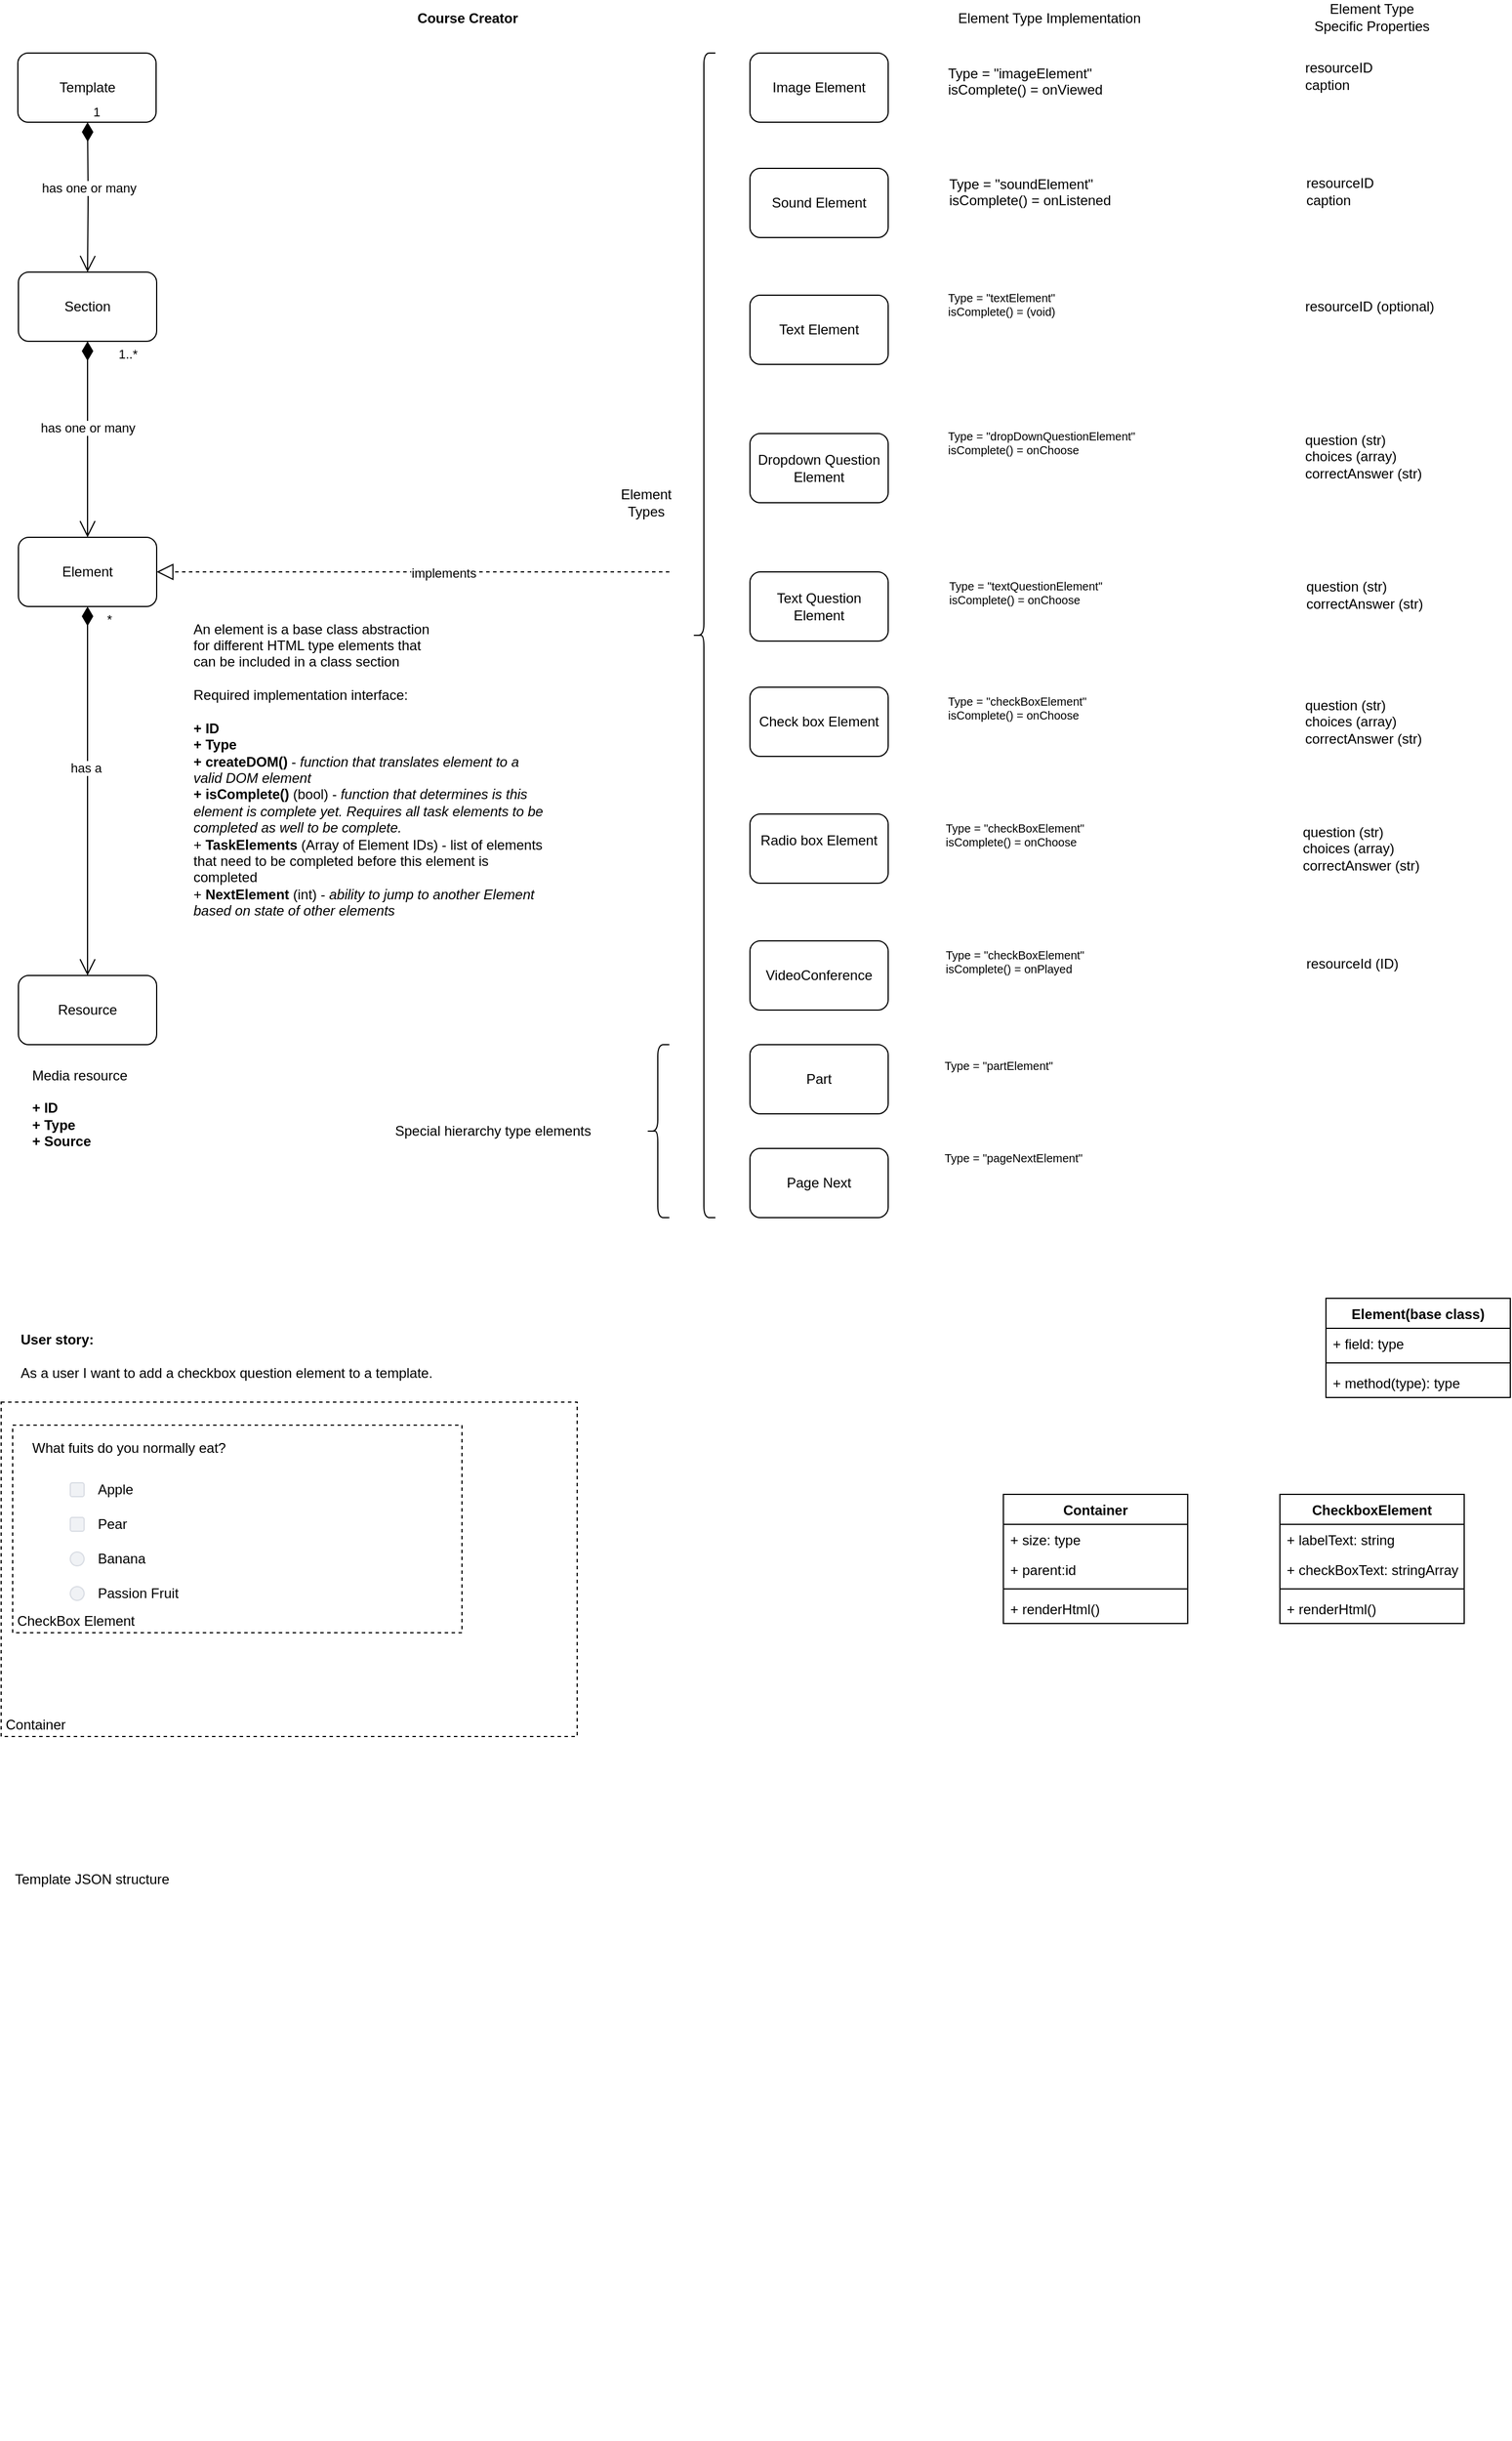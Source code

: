 <mxfile version="14.9.6" type="device"><diagram id="XDCiSL91YxkxA3A6Ff03" name="Page-1"><mxGraphModel dx="1345" dy="843" grid="1" gridSize="10" guides="1" tooltips="1" connect="1" arrows="1" fold="1" page="1" pageScale="1" pageWidth="850" pageHeight="1100" math="0" shadow="0"><root><mxCell id="0"/><mxCell id="1" parent="0"/><mxCell id="2" value="Course Creator" style="text;html=1;strokeColor=none;fillColor=none;align=center;verticalAlign=middle;whiteSpace=wrap;rounded=0;fontStyle=1" parent="1" vertex="1"><mxGeometry x="330" y="10" width="210" height="20" as="geometry"/></mxCell><mxCell id="7" value="Template" style="rounded=1;whiteSpace=wrap;html=1;" parent="1" vertex="1"><mxGeometry x="44.5" y="50" width="120" height="60" as="geometry"/></mxCell><mxCell id="12" value="Section" style="rounded=1;whiteSpace=wrap;html=1;" parent="1" vertex="1"><mxGeometry x="45" y="240" width="120" height="60" as="geometry"/></mxCell><mxCell id="15" value="Element" style="rounded=1;whiteSpace=wrap;html=1;" parent="1" vertex="1"><mxGeometry x="45" y="470" width="120" height="60" as="geometry"/></mxCell><mxCell id="32" value="&lt;br&gt;&lt;br&gt;&lt;br&gt;An element is a base class abstraction&lt;br&gt;for different HTML type elements that&lt;br&gt;can be included in a class section&lt;br&gt;&lt;br&gt;Required implementation interface:&lt;br&gt;&lt;b&gt;&lt;br&gt;+ ID&lt;/b&gt;&lt;br&gt;&lt;b&gt;+ Type&lt;/b&gt;&lt;br&gt;&lt;b&gt;+ createDOM()&lt;/b&gt; - &lt;i&gt;function that translates element to a valid DOM element&lt;/i&gt;&lt;br&gt;&lt;b&gt;+ isComplete()&lt;/b&gt; (bool) - &lt;i&gt;function that determines is this element is complete yet. Requires all task elements to be completed as well to be complete.&lt;/i&gt;&lt;br&gt;+ &lt;b&gt;TaskElements&lt;/b&gt; (Array of Element IDs) - list of elements that need to be completed before this element is completed&amp;nbsp;&lt;br&gt;+ &lt;b&gt;NextElement&lt;/b&gt; (int) -&lt;i&gt; ability to jump to another Element based on state of other elements&lt;/i&gt;" style="text;html=1;strokeColor=none;fillColor=none;align=left;verticalAlign=middle;whiteSpace=wrap;rounded=0;" parent="1" vertex="1"><mxGeometry x="195" y="640" width="310" height="20" as="geometry"/></mxCell><mxCell id="42" value="VideoConference" style="rounded=1;whiteSpace=wrap;html=1;" parent="1" vertex="1"><mxGeometry x="680" y="820" width="120" height="60" as="geometry"/></mxCell><mxCell id="47" value="Image Element" style="rounded=1;whiteSpace=wrap;html=1;" parent="1" vertex="1"><mxGeometry x="680" y="50" width="120" height="60" as="geometry"/></mxCell><mxCell id="48" value="Sound Element" style="rounded=1;whiteSpace=wrap;html=1;" parent="1" vertex="1"><mxGeometry x="680" y="150" width="120" height="60" as="geometry"/></mxCell><mxCell id="106" value="Check box Element" style="rounded=1;whiteSpace=wrap;html=1;" parent="1" vertex="1"><mxGeometry x="680" y="600" width="120" height="60" as="geometry"/></mxCell><mxCell id="107" value="Radio box Element&lt;span style=&quot;color: rgba(0 , 0 , 0 , 0) ; font-family: monospace ; font-size: 0px&quot;&gt;%3CmxGraphModel%3E%3Croot%3E%3CmxCell%20id%3D%220%22%2F%3E%3CmxCell%20id%3D%221%22%20parent%3D%220%22%2F%3E%3CmxCell%20id%3D%222%22%20value%3D%22Check%20box%22%20style%3D%22rounded%3D1%3BwhiteSpace%3Dwrap%3Bhtml%3D1%3B%22%20vertex%3D%221%22%20parent%3D%221%22%3E%3CmxGeometry%20x%3D%221110%22%20y%3D%22550%22%20width%3D%22120%22%20height%3D%2260%22%20as%3D%22geometry%22%2F%3E%3C%2FmxCell%3E%3C%2Froot%3E%3C%2FmxGraphMode&lt;br&gt;&lt;br&gt;&lt;/span&gt;" style="rounded=1;whiteSpace=wrap;html=1;" parent="1" vertex="1"><mxGeometry x="680" y="710" width="120" height="60" as="geometry"/></mxCell><mxCell id="115" value="Text Element" style="rounded=1;whiteSpace=wrap;html=1;" parent="1" vertex="1"><mxGeometry x="680" y="260" width="120" height="60" as="geometry"/></mxCell><mxCell id="116" value="Text Question Element" style="rounded=1;whiteSpace=wrap;html=1;" parent="1" vertex="1"><mxGeometry x="680" y="500" width="120" height="60" as="geometry"/></mxCell><mxCell id="123" value="Dropdown Question&lt;br&gt;&amp;nbsp;Element&amp;nbsp;" style="rounded=1;whiteSpace=wrap;html=1;" parent="1" vertex="1"><mxGeometry x="680" y="380" width="120" height="60" as="geometry"/></mxCell><mxCell id="G3H1036zyPbbySdtHn9m-169" style="edgeStyle=orthogonalEdgeStyle;rounded=0;orthogonalLoop=1;jettySize=auto;html=1;exitX=0.5;exitY=1;exitDx=0;exitDy=0;" parent="1" edge="1"><mxGeometry relative="1" as="geometry"><mxPoint x="365" y="200" as="sourcePoint"/><mxPoint x="365" y="200" as="targetPoint"/></mxGeometry></mxCell><mxCell id="G3H1036zyPbbySdtHn9m-185" value="1..*" style="endArrow=open;html=1;endSize=12;startArrow=diamondThin;startSize=14;startFill=1;edgeStyle=orthogonalEdgeStyle;align=left;verticalAlign=bottom;exitX=0.5;exitY=1;exitDx=0;exitDy=0;entryX=0.5;entryY=0;entryDx=0;entryDy=0;" parent="1" source="12" target="15" edge="1"><mxGeometry x="-0.765" y="25" relative="1" as="geometry"><mxPoint x="120" y="340" as="sourcePoint"/><mxPoint x="540" y="320" as="targetPoint"/><mxPoint as="offset"/></mxGeometry></mxCell><mxCell id="G3H1036zyPbbySdtHn9m-186" value="has one or many" style="edgeLabel;html=1;align=center;verticalAlign=middle;resizable=0;points=[];" parent="G3H1036zyPbbySdtHn9m-185" vertex="1" connectable="0"><mxGeometry x="-0.126" relative="1" as="geometry"><mxPoint as="offset"/></mxGeometry></mxCell><mxCell id="G3H1036zyPbbySdtHn9m-187" value="" style="endArrow=block;dashed=1;endFill=0;endSize=12;html=1;" parent="1" target="15" edge="1"><mxGeometry width="160" relative="1" as="geometry"><mxPoint x="610" y="500" as="sourcePoint"/><mxPoint x="270" y="500" as="targetPoint"/></mxGeometry></mxCell><mxCell id="G3H1036zyPbbySdtHn9m-188" value="implements" style="edgeLabel;html=1;align=center;verticalAlign=middle;resizable=0;points=[];" parent="G3H1036zyPbbySdtHn9m-187" vertex="1" connectable="0"><mxGeometry x="-0.117" y="1" relative="1" as="geometry"><mxPoint as="offset"/></mxGeometry></mxCell><mxCell id="G3H1036zyPbbySdtHn9m-189" value="1" style="endArrow=open;html=1;endSize=12;startArrow=diamondThin;startSize=14;startFill=1;edgeStyle=orthogonalEdgeStyle;align=left;verticalAlign=bottom;" parent="1" target="12" edge="1"><mxGeometry x="-1" y="3" relative="1" as="geometry"><mxPoint x="105" y="110" as="sourcePoint"/><mxPoint x="115" y="480" as="targetPoint"/></mxGeometry></mxCell><mxCell id="G3H1036zyPbbySdtHn9m-190" value="has one or many" style="edgeLabel;html=1;align=center;verticalAlign=middle;resizable=0;points=[];" parent="G3H1036zyPbbySdtHn9m-189" vertex="1" connectable="0"><mxGeometry x="-0.126" relative="1" as="geometry"><mxPoint as="offset"/></mxGeometry></mxCell><mxCell id="G3H1036zyPbbySdtHn9m-193" value="&lt;font style=&quot;font-size: 12px&quot;&gt;&lt;br style=&quot;font-size: 12px&quot;&gt;&lt;br style=&quot;font-size: 12px&quot;&gt;&lt;br style=&quot;font-size: 12px&quot;&gt;Type = &quot;imageElement&quot;&lt;br style=&quot;font-size: 12px&quot;&gt;isComplete() = onViewed&lt;br&gt;&lt;br&gt;&lt;/font&gt;" style="text;html=1;strokeColor=none;fillColor=none;align=left;verticalAlign=middle;whiteSpace=wrap;rounded=0;fontSize=12;" parent="1" vertex="1"><mxGeometry x="850" y="50" width="310" height="20" as="geometry"/></mxCell><mxCell id="G3H1036zyPbbySdtHn9m-195" value="" style="shape=curlyBracket;whiteSpace=wrap;html=1;rounded=1;size=0.5;" parent="1" vertex="1"><mxGeometry x="630" y="50" width="20" height="1010" as="geometry"/></mxCell><mxCell id="G3H1036zyPbbySdtHn9m-196" value="Element Types" style="text;html=1;strokeColor=none;fillColor=none;align=center;verticalAlign=middle;whiteSpace=wrap;rounded=0;" parent="1" vertex="1"><mxGeometry x="570" y="430" width="40" height="20" as="geometry"/></mxCell><mxCell id="G3H1036zyPbbySdtHn9m-197" value="&lt;br style=&quot;font-size: 10px&quot;&gt;&lt;br style=&quot;font-size: 10px&quot;&gt;&lt;br style=&quot;font-size: 10px&quot;&gt;Type = &quot;textElement&quot;&lt;br style=&quot;font-size: 10px&quot;&gt;isComplete() = (void)&amp;nbsp;" style="text;html=1;strokeColor=none;fillColor=none;align=left;verticalAlign=middle;whiteSpace=wrap;rounded=0;fontSize=10;" parent="1" vertex="1"><mxGeometry x="850" y="240" width="310" height="20" as="geometry"/></mxCell><mxCell id="G3H1036zyPbbySdtHn9m-199" value="Element Type Implementation" style="text;html=1;strokeColor=none;fillColor=none;align=center;verticalAlign=middle;whiteSpace=wrap;rounded=0;" parent="1" vertex="1"><mxGeometry x="850" y="10" width="180" height="20" as="geometry"/></mxCell><mxCell id="G3H1036zyPbbySdtHn9m-200" value="Element Type&lt;br&gt;Specific Properties" style="text;html=1;strokeColor=none;fillColor=none;align=center;verticalAlign=middle;whiteSpace=wrap;rounded=0;" parent="1" vertex="1"><mxGeometry x="1130" y="9" width="180" height="20" as="geometry"/></mxCell><mxCell id="G3H1036zyPbbySdtHn9m-202" value="resourceID&amp;nbsp;&lt;br&gt;caption" style="text;html=1;strokeColor=none;fillColor=none;align=left;verticalAlign=middle;rounded=0;fontSize=12;" parent="1" vertex="1"><mxGeometry x="1160" y="60" width="160" height="20" as="geometry"/></mxCell><mxCell id="G3H1036zyPbbySdtHn9m-203" value="&lt;font style=&quot;font-size: 12px&quot;&gt;&lt;br style=&quot;font-size: 12px&quot;&gt;&lt;br style=&quot;font-size: 12px&quot;&gt;&lt;br style=&quot;font-size: 12px&quot;&gt;Type = &quot;soundElement&quot;&lt;br style=&quot;font-size: 12px&quot;&gt;isComplete() = onListened&lt;br&gt;&lt;br&gt;&lt;/font&gt;" style="text;html=1;strokeColor=none;fillColor=none;align=left;verticalAlign=middle;whiteSpace=wrap;rounded=0;fontSize=12;" parent="1" vertex="1"><mxGeometry x="851" y="146" width="310" height="20" as="geometry"/></mxCell><mxCell id="G3H1036zyPbbySdtHn9m-204" value="resourceID&amp;nbsp;&lt;br&gt;caption" style="text;html=1;strokeColor=none;fillColor=none;align=left;verticalAlign=middle;rounded=0;fontSize=12;" parent="1" vertex="1"><mxGeometry x="1161" y="160" width="160" height="20" as="geometry"/></mxCell><mxCell id="G3H1036zyPbbySdtHn9m-205" value="resourceID (optional)" style="text;html=1;strokeColor=none;fillColor=none;align=left;verticalAlign=middle;rounded=0;fontSize=12;" parent="1" vertex="1"><mxGeometry x="1160" y="260" width="160" height="20" as="geometry"/></mxCell><mxCell id="G3H1036zyPbbySdtHn9m-206" value="&lt;br style=&quot;font-size: 10px&quot;&gt;&lt;br style=&quot;font-size: 10px&quot;&gt;&lt;br style=&quot;font-size: 10px&quot;&gt;Type = &quot;dropDownQuestionElement&quot;&lt;br style=&quot;font-size: 10px&quot;&gt;isComplete() = onChoose&amp;nbsp;" style="text;html=1;strokeColor=none;fillColor=none;align=left;verticalAlign=middle;whiteSpace=wrap;rounded=0;fontSize=10;" parent="1" vertex="1"><mxGeometry x="850" y="360" width="310" height="20" as="geometry"/></mxCell><mxCell id="G3H1036zyPbbySdtHn9m-209" value="question (str)&lt;br&gt;choices (array)&lt;br&gt;correctAnswer (str)" style="text;html=1;strokeColor=none;fillColor=none;align=left;verticalAlign=middle;rounded=0;fontSize=12;" parent="1" vertex="1"><mxGeometry x="1160" y="390" width="160" height="20" as="geometry"/></mxCell><mxCell id="G3H1036zyPbbySdtHn9m-210" value="&lt;br style=&quot;font-size: 10px&quot;&gt;&lt;br style=&quot;font-size: 10px&quot;&gt;&lt;br style=&quot;font-size: 10px&quot;&gt;Type = &quot;textQuestionElement&quot;&lt;br style=&quot;font-size: 10px&quot;&gt;isComplete() = onChoose&amp;nbsp;" style="text;html=1;strokeColor=none;fillColor=none;align=left;verticalAlign=middle;whiteSpace=wrap;rounded=0;fontSize=10;" parent="1" vertex="1"><mxGeometry x="851" y="490" width="310" height="20" as="geometry"/></mxCell><mxCell id="G3H1036zyPbbySdtHn9m-219" value="Part" style="rounded=1;whiteSpace=wrap;html=1;" parent="1" vertex="1"><mxGeometry x="680" y="910" width="120" height="60" as="geometry"/></mxCell><mxCell id="G3H1036zyPbbySdtHn9m-220" value="Page Next" style="rounded=1;whiteSpace=wrap;html=1;" parent="1" vertex="1"><mxGeometry x="680" y="1000" width="120" height="60" as="geometry"/></mxCell><mxCell id="G3H1036zyPbbySdtHn9m-222" value="" style="shape=curlyBracket;whiteSpace=wrap;html=1;rounded=1;size=0.5;" parent="1" vertex="1"><mxGeometry x="590" y="910" width="20" height="150" as="geometry"/></mxCell><mxCell id="G3H1036zyPbbySdtHn9m-224" value="Special hierarchy type elements" style="text;html=1;strokeColor=none;fillColor=none;align=left;verticalAlign=middle;whiteSpace=wrap;rounded=0;" parent="1" vertex="1"><mxGeometry x="370" y="975" width="310" height="20" as="geometry"/></mxCell><mxCell id="G3H1036zyPbbySdtHn9m-230" value="question (str)&lt;br&gt;correctAnswer (str)" style="text;html=1;strokeColor=none;fillColor=none;align=left;verticalAlign=middle;rounded=0;fontSize=12;" parent="1" vertex="1"><mxGeometry x="1161" y="510" width="160" height="20" as="geometry"/></mxCell><mxCell id="G3H1036zyPbbySdtHn9m-232" value="&lt;br style=&quot;font-size: 10px&quot;&gt;&lt;br style=&quot;font-size: 10px&quot;&gt;&lt;br style=&quot;font-size: 10px&quot;&gt;Type = &quot;checkBoxElement&quot;&lt;br style=&quot;font-size: 10px&quot;&gt;isComplete() = onChoose&amp;nbsp;" style="text;html=1;strokeColor=none;fillColor=none;align=left;verticalAlign=middle;whiteSpace=wrap;rounded=0;fontSize=10;" parent="1" vertex="1"><mxGeometry x="850" y="590" width="310" height="20" as="geometry"/></mxCell><mxCell id="G3H1036zyPbbySdtHn9m-233" value="question (str)&lt;br&gt;choices (array)&lt;br&gt;correctAnswer (str)" style="text;html=1;strokeColor=none;fillColor=none;align=left;verticalAlign=middle;rounded=0;fontSize=12;" parent="1" vertex="1"><mxGeometry x="1160" y="620" width="160" height="20" as="geometry"/></mxCell><mxCell id="G3H1036zyPbbySdtHn9m-234" value="&lt;br style=&quot;font-size: 10px&quot;&gt;&lt;br style=&quot;font-size: 10px&quot;&gt;&lt;br style=&quot;font-size: 10px&quot;&gt;Type = &quot;checkBoxElement&quot;&lt;br style=&quot;font-size: 10px&quot;&gt;isComplete() = onChoose&amp;nbsp;" style="text;html=1;strokeColor=none;fillColor=none;align=left;verticalAlign=middle;whiteSpace=wrap;rounded=0;fontSize=10;" parent="1" vertex="1"><mxGeometry x="847.5" y="700" width="310" height="20" as="geometry"/></mxCell><mxCell id="G3H1036zyPbbySdtHn9m-235" value="question (str)&lt;br&gt;choices (array)&lt;br&gt;correctAnswer (str)" style="text;html=1;strokeColor=none;fillColor=none;align=left;verticalAlign=middle;rounded=0;fontSize=12;" parent="1" vertex="1"><mxGeometry x="1157.5" y="730" width="160" height="20" as="geometry"/></mxCell><mxCell id="G3H1036zyPbbySdtHn9m-236" value="&lt;br style=&quot;font-size: 10px&quot;&gt;&lt;br style=&quot;font-size: 10px&quot;&gt;&lt;br style=&quot;font-size: 10px&quot;&gt;Type = &quot;checkBoxElement&quot;&lt;br style=&quot;font-size: 10px&quot;&gt;isComplete() = onPlayed" style="text;html=1;strokeColor=none;fillColor=none;align=left;verticalAlign=middle;whiteSpace=wrap;rounded=0;fontSize=10;" parent="1" vertex="1"><mxGeometry x="847.5" y="810" width="310" height="20" as="geometry"/></mxCell><mxCell id="G3H1036zyPbbySdtHn9m-237" value="resourceId (ID)&lt;br&gt;" style="text;html=1;strokeColor=none;fillColor=none;align=left;verticalAlign=middle;rounded=0;fontSize=12;" parent="1" vertex="1"><mxGeometry x="1161" y="830" width="160" height="20" as="geometry"/></mxCell><mxCell id="G3H1036zyPbbySdtHn9m-240" value="&lt;br style=&quot;font-size: 10px&quot;&gt;&lt;br style=&quot;font-size: 10px&quot;&gt;&lt;br style=&quot;font-size: 10px&quot;&gt;Type = &quot;partElement&quot;&lt;br style=&quot;font-size: 10px&quot;&gt;" style="text;html=1;strokeColor=none;fillColor=none;align=left;verticalAlign=middle;whiteSpace=wrap;rounded=0;fontSize=10;" parent="1" vertex="1"><mxGeometry x="846.5" y="900" width="310" height="20" as="geometry"/></mxCell><mxCell id="G3H1036zyPbbySdtHn9m-242" value="&lt;br style=&quot;font-size: 10px&quot;&gt;&lt;br style=&quot;font-size: 10px&quot;&gt;&lt;br style=&quot;font-size: 10px&quot;&gt;Type = &quot;pageNextElement&quot;" style="text;html=1;strokeColor=none;fillColor=none;align=left;verticalAlign=middle;whiteSpace=wrap;rounded=0;fontSize=10;" parent="1" vertex="1"><mxGeometry x="846.5" y="980" width="310" height="20" as="geometry"/></mxCell><mxCell id="G3H1036zyPbbySdtHn9m-243" value="Resource" style="rounded=1;whiteSpace=wrap;html=1;" parent="1" vertex="1"><mxGeometry x="45" y="850" width="120" height="60" as="geometry"/></mxCell><mxCell id="G3H1036zyPbbySdtHn9m-251" value="*" style="endArrow=open;html=1;endSize=12;startArrow=diamondThin;startSize=14;startFill=1;edgeStyle=orthogonalEdgeStyle;align=left;verticalAlign=bottom;exitX=0.5;exitY=1;exitDx=0;exitDy=0;entryX=0.5;entryY=0;entryDx=0;entryDy=0;" parent="1" source="15" target="G3H1036zyPbbySdtHn9m-243" edge="1"><mxGeometry x="-0.875" y="15" relative="1" as="geometry"><mxPoint x="103.69" y="570" as="sourcePoint"/><mxPoint x="104" y="960" as="targetPoint"/><mxPoint as="offset"/></mxGeometry></mxCell><mxCell id="G3H1036zyPbbySdtHn9m-252" value="has a&amp;nbsp;" style="edgeLabel;html=1;align=center;verticalAlign=middle;resizable=0;points=[];" parent="G3H1036zyPbbySdtHn9m-251" vertex="1" connectable="0"><mxGeometry x="-0.126" relative="1" as="geometry"><mxPoint as="offset"/></mxGeometry></mxCell><mxCell id="G3H1036zyPbbySdtHn9m-255" value="Media resource&lt;br&gt;&lt;br&gt;&lt;b&gt;+ ID&lt;/b&gt;&lt;br&gt;&lt;b&gt;+ Type&lt;br&gt;+ Source&lt;/b&gt;" style="text;html=1;strokeColor=none;fillColor=none;align=left;verticalAlign=middle;whiteSpace=wrap;rounded=0;" parent="1" vertex="1"><mxGeometry x="55" y="955" width="310" height="20" as="geometry"/></mxCell><mxCell id="yfYASbp0TkF6Jz8e1Q_i-123" value="Element(base class)" style="swimlane;fontStyle=1;align=center;verticalAlign=top;childLayout=stackLayout;horizontal=1;startSize=26;horizontalStack=0;resizeParent=1;resizeParentMax=0;resizeLast=0;collapsible=1;marginBottom=0;" vertex="1" parent="1"><mxGeometry x="1180" y="1130" width="160" height="86" as="geometry"/></mxCell><mxCell id="yfYASbp0TkF6Jz8e1Q_i-124" value="+ field: type" style="text;strokeColor=none;fillColor=none;align=left;verticalAlign=top;spacingLeft=4;spacingRight=4;overflow=hidden;rotatable=0;points=[[0,0.5],[1,0.5]];portConstraint=eastwest;" vertex="1" parent="yfYASbp0TkF6Jz8e1Q_i-123"><mxGeometry y="26" width="160" height="26" as="geometry"/></mxCell><mxCell id="yfYASbp0TkF6Jz8e1Q_i-125" value="" style="line;strokeWidth=1;fillColor=none;align=left;verticalAlign=middle;spacingTop=-1;spacingLeft=3;spacingRight=3;rotatable=0;labelPosition=right;points=[];portConstraint=eastwest;" vertex="1" parent="yfYASbp0TkF6Jz8e1Q_i-123"><mxGeometry y="52" width="160" height="8" as="geometry"/></mxCell><mxCell id="yfYASbp0TkF6Jz8e1Q_i-126" value="+ method(type): type" style="text;strokeColor=none;fillColor=none;align=left;verticalAlign=top;spacingLeft=4;spacingRight=4;overflow=hidden;rotatable=0;points=[[0,0.5],[1,0.5]];portConstraint=eastwest;" vertex="1" parent="yfYASbp0TkF6Jz8e1Q_i-123"><mxGeometry y="60" width="160" height="26" as="geometry"/></mxCell><mxCell id="yfYASbp0TkF6Jz8e1Q_i-128" value="&lt;b&gt;User story:&lt;br&gt;&lt;/b&gt;&lt;br&gt;As a user I want to add a checkbox question element to a template." style="text;html=1;strokeColor=none;fillColor=none;align=left;verticalAlign=middle;whiteSpace=wrap;rounded=0;" vertex="1" parent="1"><mxGeometry x="44.5" y="1170" width="795" height="20" as="geometry"/></mxCell><mxCell id="yfYASbp0TkF6Jz8e1Q_i-131" value="" style="rounded=0;whiteSpace=wrap;html=1;align=left;dashed=1;fillColor=none;" vertex="1" parent="1"><mxGeometry x="40" y="1240" width="390" height="180" as="geometry"/></mxCell><mxCell id="yfYASbp0TkF6Jz8e1Q_i-133" value="What fuits do you normally eat?" style="text;html=1;strokeColor=none;fillColor=none;align=left;verticalAlign=middle;whiteSpace=wrap;rounded=0;" vertex="1" parent="1"><mxGeometry x="55" y="1250" width="190" height="20" as="geometry"/></mxCell><mxCell id="yfYASbp0TkF6Jz8e1Q_i-140" value="Apple" style="rounded=1;fillColor=#F0F2F5;strokeColor=#D8DCE3;align=left;verticalAlign=middle;fontStyle=0;fontSize=12;labelPosition=right;verticalLabelPosition=middle;spacingLeft=10;html=1;shadow=0;dashed=0" vertex="1" parent="1"><mxGeometry x="90" y="1290" width="12" height="12" as="geometry"/></mxCell><mxCell id="yfYASbp0TkF6Jz8e1Q_i-141" value="Pear" style="rounded=1;fillColor=#F0F2F5;strokeColor=#D8DCE3;align=left;verticalAlign=middle;fontStyle=0;fontSize=12;labelPosition=right;verticalLabelPosition=middle;spacingLeft=10;html=1;shadow=0;dashed=0" vertex="1" parent="1"><mxGeometry x="90" y="1320" width="12" height="12" as="geometry"/></mxCell><mxCell id="yfYASbp0TkF6Jz8e1Q_i-143" value="Banana" style="rounded=1;fillColor=#F0F2F5;strokeColor=#D8DCE3;align=left;verticalAlign=middle;fontStyle=0;fontSize=12;labelPosition=right;verticalLabelPosition=middle;spacingLeft=10;html=1;shadow=0;dashed=0;arcSize=50;" vertex="1" parent="1"><mxGeometry x="90" y="1350" width="12" height="12" as="geometry"/></mxCell><mxCell id="yfYASbp0TkF6Jz8e1Q_i-145" value="Passion Fruit" style="rounded=1;fillColor=#F0F2F5;strokeColor=#D8DCE3;align=left;verticalAlign=middle;fontStyle=0;fontSize=12;labelPosition=right;verticalLabelPosition=middle;spacingLeft=10;html=1;shadow=0;dashed=0;arcSize=50;" vertex="1" parent="1"><mxGeometry x="90" y="1380" width="12" height="12" as="geometry"/></mxCell><mxCell id="yfYASbp0TkF6Jz8e1Q_i-148" value="Container" style="swimlane;fontStyle=1;align=center;verticalAlign=top;childLayout=stackLayout;horizontal=1;startSize=26;horizontalStack=0;resizeParent=1;resizeParentMax=0;resizeLast=0;collapsible=1;marginBottom=0;" vertex="1" parent="1"><mxGeometry x="900" y="1300" width="160" height="112" as="geometry"/></mxCell><mxCell id="yfYASbp0TkF6Jz8e1Q_i-149" value="+ size: type" style="text;strokeColor=none;fillColor=none;align=left;verticalAlign=top;spacingLeft=4;spacingRight=4;overflow=hidden;rotatable=0;points=[[0,0.5],[1,0.5]];portConstraint=eastwest;" vertex="1" parent="yfYASbp0TkF6Jz8e1Q_i-148"><mxGeometry y="26" width="160" height="26" as="geometry"/></mxCell><mxCell id="yfYASbp0TkF6Jz8e1Q_i-152" value="+ parent:id" style="text;strokeColor=none;fillColor=none;align=left;verticalAlign=top;spacingLeft=4;spacingRight=4;overflow=hidden;rotatable=0;points=[[0,0.5],[1,0.5]];portConstraint=eastwest;" vertex="1" parent="yfYASbp0TkF6Jz8e1Q_i-148"><mxGeometry y="52" width="160" height="26" as="geometry"/></mxCell><mxCell id="yfYASbp0TkF6Jz8e1Q_i-150" value="" style="line;strokeWidth=1;fillColor=none;align=left;verticalAlign=middle;spacingTop=-1;spacingLeft=3;spacingRight=3;rotatable=0;labelPosition=right;points=[];portConstraint=eastwest;" vertex="1" parent="yfYASbp0TkF6Jz8e1Q_i-148"><mxGeometry y="78" width="160" height="8" as="geometry"/></mxCell><mxCell id="yfYASbp0TkF6Jz8e1Q_i-151" value="+ renderHtml()" style="text;strokeColor=none;fillColor=none;align=left;verticalAlign=top;spacingLeft=4;spacingRight=4;overflow=hidden;rotatable=0;points=[[0,0.5],[1,0.5]];portConstraint=eastwest;" vertex="1" parent="yfYASbp0TkF6Jz8e1Q_i-148"><mxGeometry y="86" width="160" height="26" as="geometry"/></mxCell><mxCell id="yfYASbp0TkF6Jz8e1Q_i-154" value="CheckboxElement" style="swimlane;fontStyle=1;align=center;verticalAlign=top;childLayout=stackLayout;horizontal=1;startSize=26;horizontalStack=0;resizeParent=1;resizeParentMax=0;resizeLast=0;collapsible=1;marginBottom=0;" vertex="1" parent="1"><mxGeometry x="1140" y="1300" width="160" height="112" as="geometry"/></mxCell><mxCell id="yfYASbp0TkF6Jz8e1Q_i-155" value="+ labelText: string" style="text;strokeColor=none;fillColor=none;align=left;verticalAlign=top;spacingLeft=4;spacingRight=4;overflow=hidden;rotatable=0;points=[[0,0.5],[1,0.5]];portConstraint=eastwest;" vertex="1" parent="yfYASbp0TkF6Jz8e1Q_i-154"><mxGeometry y="26" width="160" height="26" as="geometry"/></mxCell><mxCell id="yfYASbp0TkF6Jz8e1Q_i-156" value="+ checkBoxText: stringArray" style="text;strokeColor=none;fillColor=none;align=left;verticalAlign=top;spacingLeft=4;spacingRight=4;overflow=hidden;rotatable=0;points=[[0,0.5],[1,0.5]];portConstraint=eastwest;" vertex="1" parent="yfYASbp0TkF6Jz8e1Q_i-154"><mxGeometry y="52" width="160" height="26" as="geometry"/></mxCell><mxCell id="yfYASbp0TkF6Jz8e1Q_i-157" value="" style="line;strokeWidth=1;fillColor=none;align=left;verticalAlign=middle;spacingTop=-1;spacingLeft=3;spacingRight=3;rotatable=0;labelPosition=right;points=[];portConstraint=eastwest;" vertex="1" parent="yfYASbp0TkF6Jz8e1Q_i-154"><mxGeometry y="78" width="160" height="8" as="geometry"/></mxCell><mxCell id="yfYASbp0TkF6Jz8e1Q_i-158" value="+ renderHtml()" style="text;strokeColor=none;fillColor=none;align=left;verticalAlign=top;spacingLeft=4;spacingRight=4;overflow=hidden;rotatable=0;points=[[0,0.5],[1,0.5]];portConstraint=eastwest;" vertex="1" parent="yfYASbp0TkF6Jz8e1Q_i-154"><mxGeometry y="86" width="160" height="26" as="geometry"/></mxCell><mxCell id="yfYASbp0TkF6Jz8e1Q_i-159" value="Template JSON structure&lt;br&gt;&lt;br&gt;&lt;br&gt;&lt;br&gt;&lt;br&gt;" style="text;html=1;strokeColor=none;fillColor=none;align=left;verticalAlign=top;whiteSpace=wrap;rounded=0;" vertex="1" parent="1"><mxGeometry x="40" y="1620" width="490" height="500" as="geometry"/></mxCell><mxCell id="yfYASbp0TkF6Jz8e1Q_i-161" value="" style="rounded=0;whiteSpace=wrap;html=1;align=left;dashed=1;fillColor=none;" vertex="1" parent="1"><mxGeometry x="30" y="1220" width="500" height="290" as="geometry"/></mxCell><mxCell id="yfYASbp0TkF6Jz8e1Q_i-162" value="Container" style="text;html=1;strokeColor=none;fillColor=none;align=center;verticalAlign=middle;whiteSpace=wrap;rounded=0;" vertex="1" parent="1"><mxGeometry x="40" y="1490" width="40" height="20" as="geometry"/></mxCell><mxCell id="yfYASbp0TkF6Jz8e1Q_i-163" value="CheckBox Element" style="text;html=1;strokeColor=none;fillColor=none;align=center;verticalAlign=middle;whiteSpace=wrap;rounded=0;" vertex="1" parent="1"><mxGeometry x="40" y="1400" width="110" height="20" as="geometry"/></mxCell></root></mxGraphModel></diagram></mxfile>
